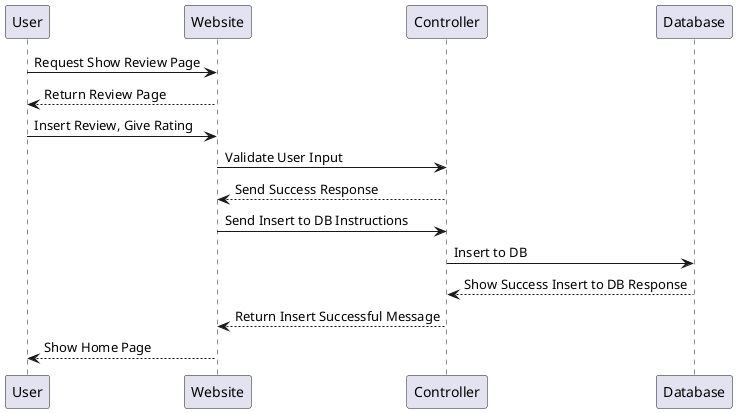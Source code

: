 @startuml
User -> Website: Request Show Review Page
User <-- Website: Return Review Page
User -> Website: Insert Review, Give Rating
Website -> Controller: Validate User Input
Website <-- Controller: Send Success Response
Website -> Controller: Send Insert to DB Instructions
Controller -> Database: Insert to DB
Controller <-- Database: Show Success Insert to DB Response
Website <-- Controller: Return Insert Successful Message
User <-- Website: Show Home Page

@enduml